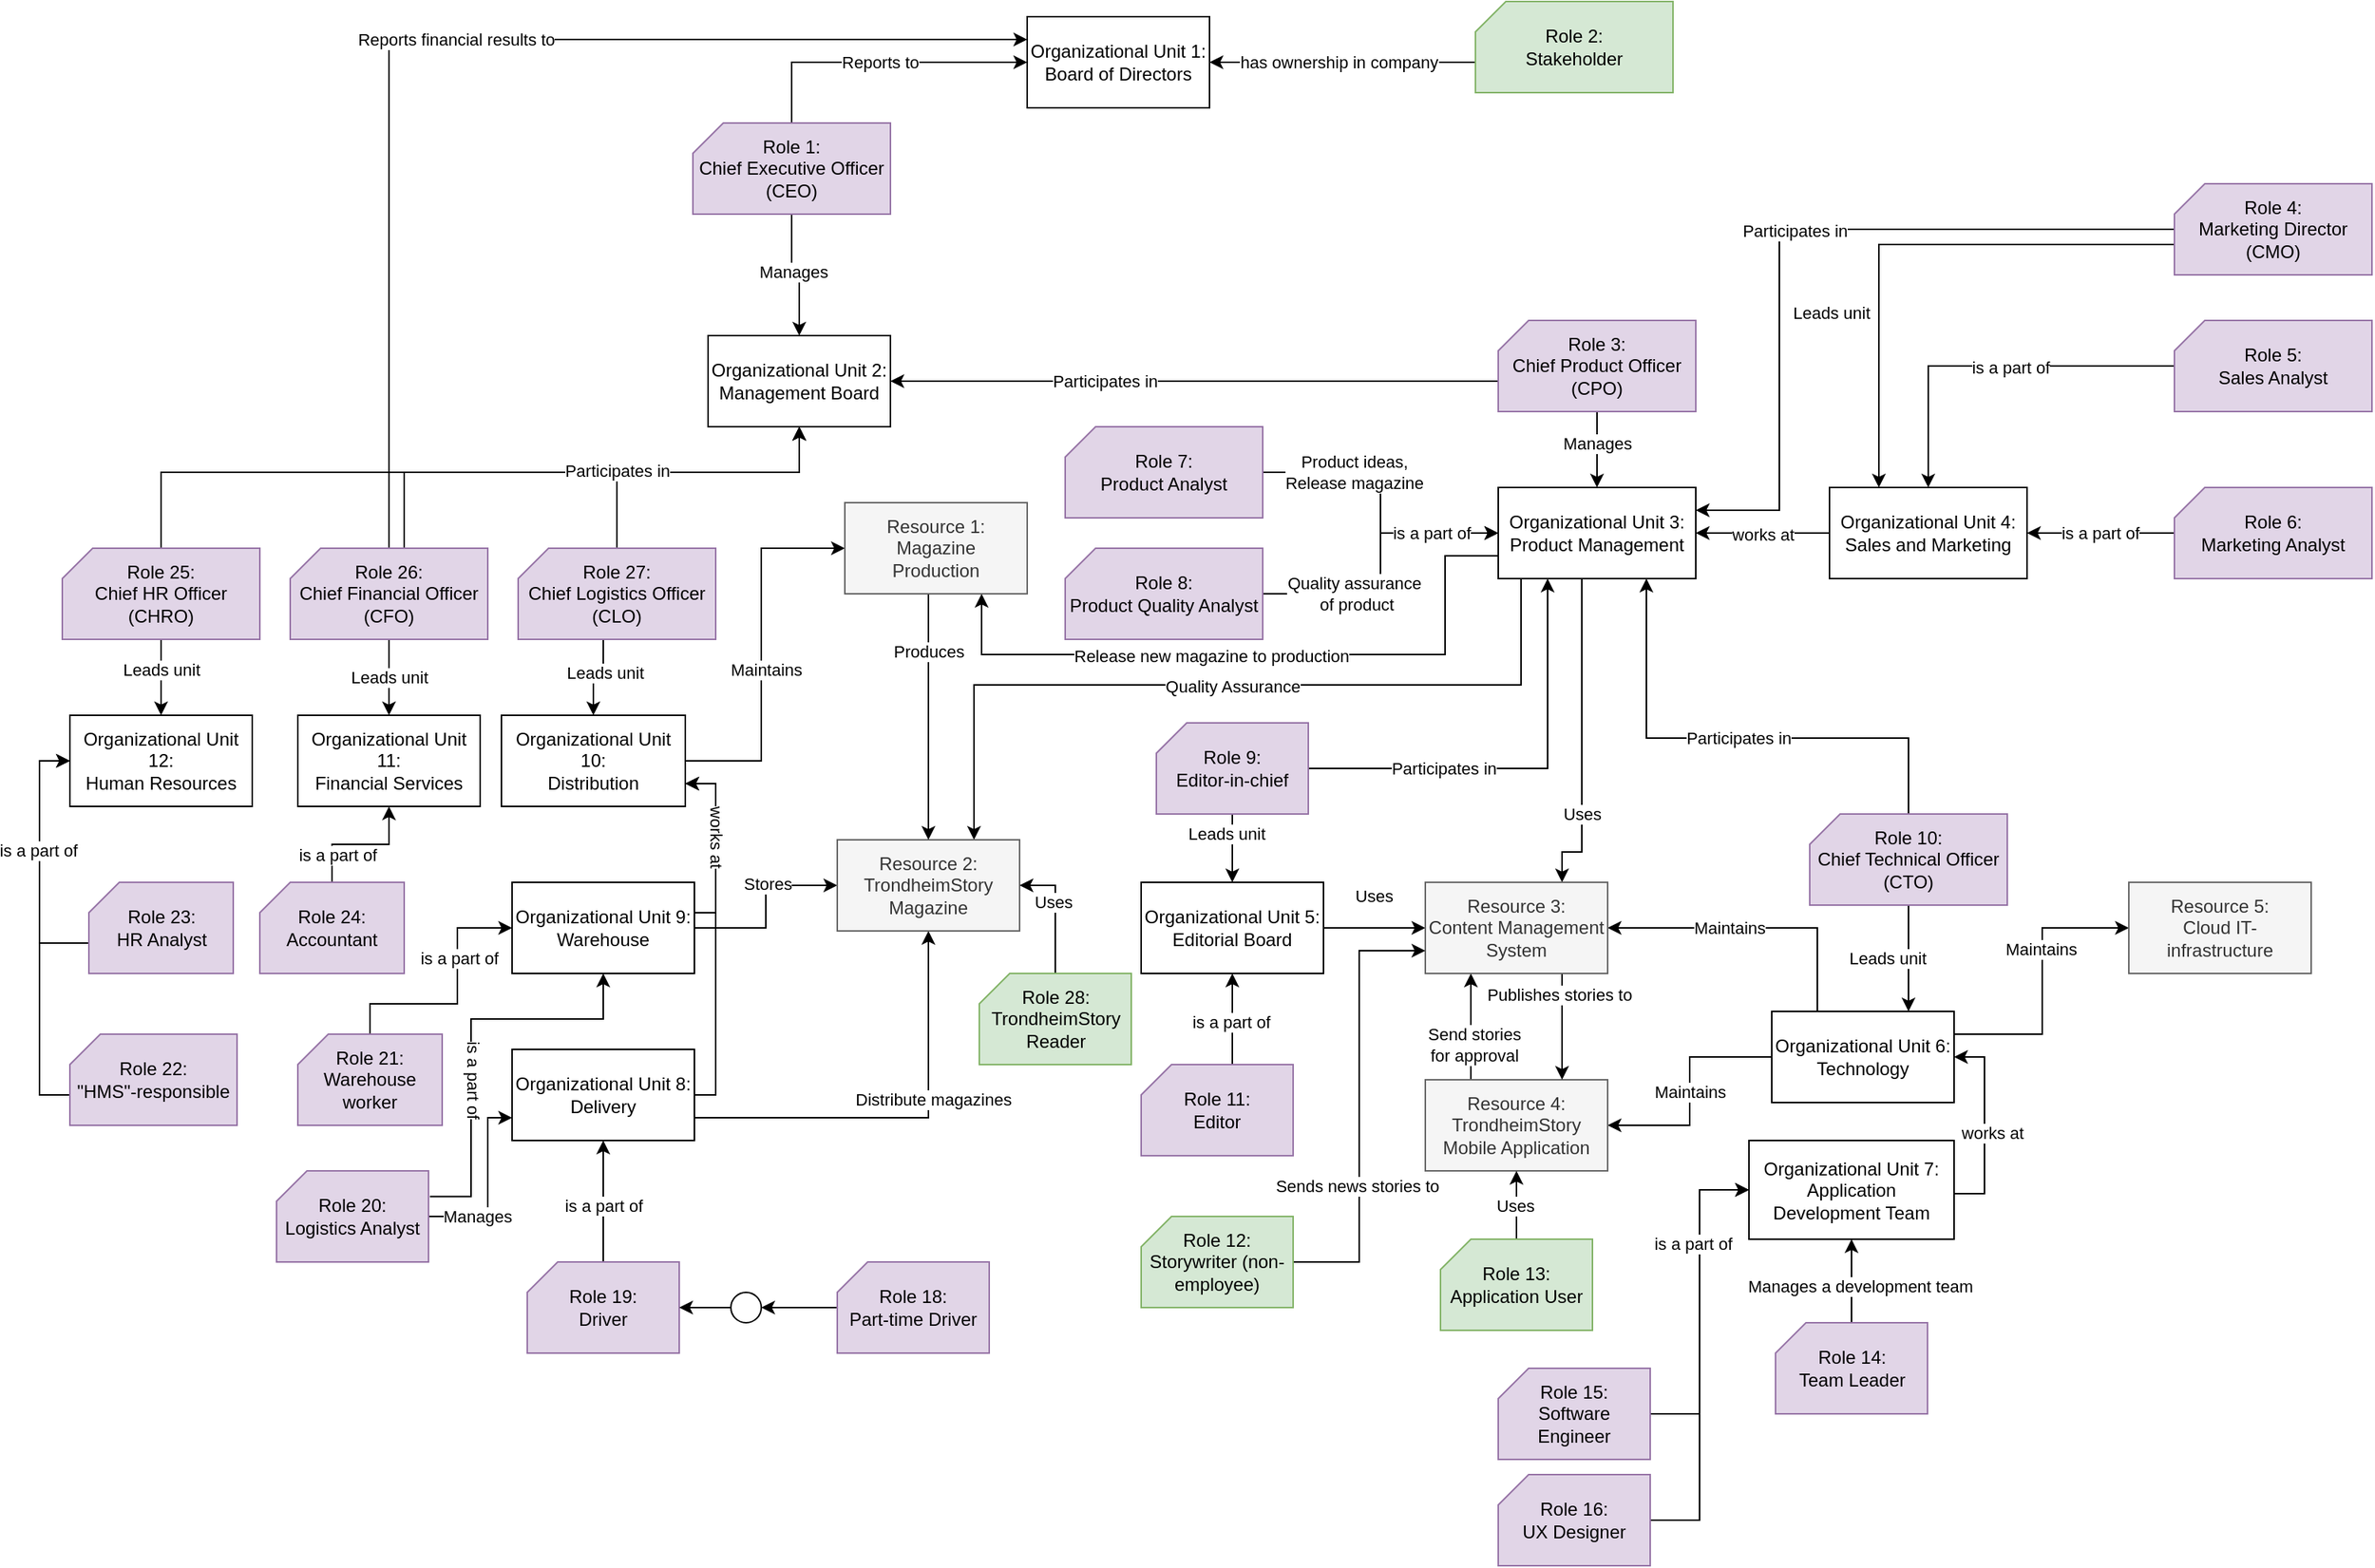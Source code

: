 <mxfile version="13.7.1" type="github">
  <diagram id="TYBfL0nDtS598Hg_CeFJ" name="Page-1">
    <mxGraphModel dx="2558" dy="1013" grid="1" gridSize="10" guides="1" tooltips="1" connect="1" arrows="1" fold="1" page="1" pageScale="1" pageWidth="827" pageHeight="1169" math="0" shadow="0">
      <root>
        <mxCell id="0" />
        <mxCell id="1" parent="0" />
        <mxCell id="qgsEmikPOjRhdi7-7S8u-3" style="edgeStyle=orthogonalEdgeStyle;rounded=0;orthogonalLoop=1;jettySize=auto;html=1;entryX=0.5;entryY=1;entryDx=0;entryDy=0;exitX=0;exitY=0;exitDx=60;exitDy=0;exitPerimeter=0;" parent="1" source="qgsEmikPOjRhdi7-7S8u-1" target="qgsEmikPOjRhdi7-7S8u-2" edge="1">
          <mxGeometry relative="1" as="geometry">
            <Array as="points" />
          </mxGeometry>
        </mxCell>
        <mxCell id="qgsEmikPOjRhdi7-7S8u-33" value="is a part of" style="edgeLabel;html=1;align=center;verticalAlign=middle;resizable=0;points=[];" parent="qgsEmikPOjRhdi7-7S8u-3" vertex="1" connectable="0">
          <mxGeometry x="-0.067" y="1" relative="1" as="geometry">
            <mxPoint as="offset" />
          </mxGeometry>
        </mxCell>
        <mxCell id="qgsEmikPOjRhdi7-7S8u-1" value="Role 11:&lt;br&gt;Editor" style="verticalLabelPosition=middle;verticalAlign=middle;html=1;shape=card;whiteSpace=wrap;size=20;arcSize=12;fillColor=#e1d5e7;strokeColor=#9673a6;labelPosition=center;align=center;" parent="1" vertex="1">
          <mxGeometry x="520" y="710" width="100" height="60" as="geometry" />
        </mxCell>
        <mxCell id="gq6DRx1xP9EKr3Qe0Uvg-23" value="" style="edgeStyle=orthogonalEdgeStyle;rounded=0;orthogonalLoop=1;jettySize=auto;html=1;entryX=0;entryY=0.5;entryDx=0;entryDy=0;exitX=1;exitY=0.5;exitDx=0;exitDy=0;" parent="1" source="qgsEmikPOjRhdi7-7S8u-2" target="gq6DRx1xP9EKr3Qe0Uvg-8" edge="1">
          <mxGeometry relative="1" as="geometry">
            <Array as="points">
              <mxPoint x="650" y="620" />
              <mxPoint x="650" y="620" />
            </Array>
          </mxGeometry>
        </mxCell>
        <mxCell id="gq6DRx1xP9EKr3Qe0Uvg-24" value="Uses" style="edgeLabel;html=1;align=center;verticalAlign=middle;resizable=0;points=[];" parent="gq6DRx1xP9EKr3Qe0Uvg-23" vertex="1" connectable="0">
          <mxGeometry x="-0.235" y="4" relative="1" as="geometry">
            <mxPoint x="6.94" y="-17.65" as="offset" />
          </mxGeometry>
        </mxCell>
        <mxCell id="qgsEmikPOjRhdi7-7S8u-2" value="Organizational Unit 5:&lt;br&gt;Editorial Board" style="rounded=0;whiteSpace=wrap;html=1;" parent="1" vertex="1">
          <mxGeometry x="520" y="590" width="120" height="60" as="geometry" />
        </mxCell>
        <mxCell id="qgsEmikPOjRhdi7-7S8u-5" style="edgeStyle=orthogonalEdgeStyle;rounded=0;orthogonalLoop=1;jettySize=auto;html=1;entryX=0.5;entryY=0;entryDx=0;entryDy=0;exitX=0.5;exitY=1;exitDx=0;exitDy=0;exitPerimeter=0;" parent="1" source="qgsEmikPOjRhdi7-7S8u-4" target="qgsEmikPOjRhdi7-7S8u-2" edge="1">
          <mxGeometry relative="1" as="geometry">
            <Array as="points">
              <mxPoint x="580" y="560" />
              <mxPoint x="580" y="560" />
            </Array>
          </mxGeometry>
        </mxCell>
        <mxCell id="qgsEmikPOjRhdi7-7S8u-7" value="Leads unit" style="edgeLabel;html=1;align=center;verticalAlign=middle;resizable=0;points=[];" parent="qgsEmikPOjRhdi7-7S8u-5" vertex="1" connectable="0">
          <mxGeometry x="-0.175" y="1" relative="1" as="geometry">
            <mxPoint x="-5.29" y="-6" as="offset" />
          </mxGeometry>
        </mxCell>
        <mxCell id="qgsEmikPOjRhdi7-7S8u-83" style="edgeStyle=orthogonalEdgeStyle;rounded=0;orthogonalLoop=1;jettySize=auto;html=1;entryX=0.25;entryY=1;entryDx=0;entryDy=0;exitX=1;exitY=0.5;exitDx=0;exitDy=0;exitPerimeter=0;" parent="1" source="qgsEmikPOjRhdi7-7S8u-4" target="qgsEmikPOjRhdi7-7S8u-62" edge="1">
          <mxGeometry relative="1" as="geometry">
            <Array as="points">
              <mxPoint x="788" y="515" />
            </Array>
            <mxPoint x="820" y="465.0" as="targetPoint" />
          </mxGeometry>
        </mxCell>
        <mxCell id="qgsEmikPOjRhdi7-7S8u-84" value="Participates in" style="edgeLabel;html=1;align=center;verticalAlign=middle;resizable=0;points=[];" parent="qgsEmikPOjRhdi7-7S8u-83" vertex="1" connectable="0">
          <mxGeometry x="-0.302" y="2" relative="1" as="geometry">
            <mxPoint x="-9.41" y="2.03" as="offset" />
          </mxGeometry>
        </mxCell>
        <mxCell id="qgsEmikPOjRhdi7-7S8u-4" value="Role 9:&lt;br&gt;Editor-in-chief" style="verticalLabelPosition=middle;verticalAlign=middle;html=1;shape=card;whiteSpace=wrap;size=20;arcSize=12;fillColor=#e1d5e7;strokeColor=#9673a6;labelPosition=center;align=center;" parent="1" vertex="1">
          <mxGeometry x="530" y="485" width="100" height="60" as="geometry" />
        </mxCell>
        <mxCell id="qgsEmikPOjRhdi7-7S8u-8" style="edgeStyle=orthogonalEdgeStyle;rounded=0;orthogonalLoop=1;jettySize=auto;html=1;entryX=0.5;entryY=0;entryDx=0;entryDy=0;" parent="1" source="qgsEmikPOjRhdi7-7S8u-6" target="qgsEmikPOjRhdi7-7S8u-12" edge="1">
          <mxGeometry relative="1" as="geometry">
            <mxPoint x="295" y="130" as="targetPoint" />
          </mxGeometry>
        </mxCell>
        <mxCell id="qgsEmikPOjRhdi7-7S8u-45" value="Manages" style="edgeLabel;html=1;align=center;verticalAlign=middle;resizable=0;points=[];" parent="qgsEmikPOjRhdi7-7S8u-8" vertex="1" connectable="0">
          <mxGeometry x="-0.04" y="2" relative="1" as="geometry">
            <mxPoint as="offset" />
          </mxGeometry>
        </mxCell>
        <mxCell id="qgsEmikPOjRhdi7-7S8u-141" value="Reports to" style="edgeStyle=orthogonalEdgeStyle;rounded=0;orthogonalLoop=1;jettySize=auto;html=1;entryX=0;entryY=0.5;entryDx=0;entryDy=0;" parent="1" source="qgsEmikPOjRhdi7-7S8u-6" target="qgsEmikPOjRhdi7-7S8u-140" edge="1">
          <mxGeometry relative="1" as="geometry">
            <Array as="points">
              <mxPoint x="290" y="50" />
            </Array>
          </mxGeometry>
        </mxCell>
        <mxCell id="qgsEmikPOjRhdi7-7S8u-6" value="Role 1:&lt;br&gt;Chief Executive Officer (CEO)" style="verticalLabelPosition=middle;verticalAlign=middle;html=1;shape=card;whiteSpace=wrap;size=20;arcSize=12;fillColor=#e1d5e7;strokeColor=#9673a6;labelPosition=center;align=center;" parent="1" vertex="1">
          <mxGeometry x="225" y="90" width="130" height="60" as="geometry" />
        </mxCell>
        <mxCell id="qgsEmikPOjRhdi7-7S8u-29" value="Leads unit" style="edgeStyle=orthogonalEdgeStyle;rounded=0;orthogonalLoop=1;jettySize=auto;html=1;entryX=0.5;entryY=0;entryDx=0;entryDy=0;" parent="1" source="qgsEmikPOjRhdi7-7S8u-9" target="qgsEmikPOjRhdi7-7S8u-25" edge="1">
          <mxGeometry relative="1" as="geometry" />
        </mxCell>
        <mxCell id="qgsEmikPOjRhdi7-7S8u-143" style="edgeStyle=orthogonalEdgeStyle;rounded=0;orthogonalLoop=1;jettySize=auto;html=1;entryX=0;entryY=0.25;entryDx=0;entryDy=0;exitX=0.5;exitY=0;exitDx=0;exitDy=0;exitPerimeter=0;" parent="1" source="qgsEmikPOjRhdi7-7S8u-9" target="qgsEmikPOjRhdi7-7S8u-140" edge="1">
          <mxGeometry relative="1" as="geometry">
            <mxPoint x="410" y="90" as="targetPoint" />
            <Array as="points">
              <mxPoint x="25" y="35" />
            </Array>
          </mxGeometry>
        </mxCell>
        <mxCell id="qgsEmikPOjRhdi7-7S8u-144" value="Reports financial results to" style="edgeLabel;html=1;align=center;verticalAlign=middle;resizable=0;points=[];" parent="qgsEmikPOjRhdi7-7S8u-143" vertex="1" connectable="0">
          <mxGeometry x="-0.108" y="-33" relative="1" as="geometry">
            <mxPoint x="42" y="-33" as="offset" />
          </mxGeometry>
        </mxCell>
        <mxCell id="qgsEmikPOjRhdi7-7S8u-145" style="edgeStyle=orthogonalEdgeStyle;rounded=0;orthogonalLoop=1;jettySize=auto;html=1;exitX=0;exitY=0;exitDx=75;exitDy=0;exitPerimeter=0;entryX=0.5;entryY=1;entryDx=0;entryDy=0;" parent="1" source="qgsEmikPOjRhdi7-7S8u-9" target="qgsEmikPOjRhdi7-7S8u-12" edge="1">
          <mxGeometry relative="1" as="geometry">
            <mxPoint x="50" y="340" as="targetPoint" />
            <Array as="points">
              <mxPoint x="35" y="320" />
              <mxPoint x="295" y="320" />
            </Array>
          </mxGeometry>
        </mxCell>
        <mxCell id="qgsEmikPOjRhdi7-7S8u-9" value="Role 26:&lt;br&gt;Chief Financial Officer (CFO)" style="verticalLabelPosition=middle;verticalAlign=middle;html=1;shape=card;whiteSpace=wrap;size=20;arcSize=12;fillColor=#e1d5e7;strokeColor=#9673a6;labelPosition=center;align=center;" parent="1" vertex="1">
          <mxGeometry x="-40" y="370" width="130" height="60" as="geometry" />
        </mxCell>
        <mxCell id="qgsEmikPOjRhdi7-7S8u-49" style="edgeStyle=orthogonalEdgeStyle;rounded=0;orthogonalLoop=1;jettySize=auto;html=1;entryX=0.75;entryY=0;entryDx=0;entryDy=0;exitX=0.5;exitY=1;exitDx=0;exitDy=0;exitPerimeter=0;" parent="1" source="qgsEmikPOjRhdi7-7S8u-10" target="qgsEmikPOjRhdi7-7S8u-21" edge="1">
          <mxGeometry relative="1" as="geometry">
            <mxPoint x="860" y="625" as="sourcePoint" />
          </mxGeometry>
        </mxCell>
        <mxCell id="qgsEmikPOjRhdi7-7S8u-50" value="Leads unit" style="edgeLabel;html=1;align=center;verticalAlign=middle;resizable=0;points=[];" parent="qgsEmikPOjRhdi7-7S8u-49" vertex="1" connectable="0">
          <mxGeometry x="0.08" y="-3" relative="1" as="geometry">
            <mxPoint x="-11" y="-3" as="offset" />
          </mxGeometry>
        </mxCell>
        <mxCell id="qgsEmikPOjRhdi7-7S8u-82" style="edgeStyle=orthogonalEdgeStyle;rounded=0;orthogonalLoop=1;jettySize=auto;html=1;entryX=0.75;entryY=1;entryDx=0;entryDy=0;" parent="1" source="qgsEmikPOjRhdi7-7S8u-10" target="qgsEmikPOjRhdi7-7S8u-62" edge="1">
          <mxGeometry relative="1" as="geometry">
            <Array as="points">
              <mxPoint x="1025" y="495" />
              <mxPoint x="852" y="495" />
            </Array>
            <mxPoint x="852.5" y="465.0" as="targetPoint" />
          </mxGeometry>
        </mxCell>
        <mxCell id="qgsEmikPOjRhdi7-7S8u-85" value="Participates in" style="edgeLabel;html=1;align=center;verticalAlign=middle;resizable=0;points=[];" parent="qgsEmikPOjRhdi7-7S8u-82" vertex="1" connectable="0">
          <mxGeometry y="4" relative="1" as="geometry">
            <mxPoint x="2" y="-3.94" as="offset" />
          </mxGeometry>
        </mxCell>
        <mxCell id="qgsEmikPOjRhdi7-7S8u-10" value="Role 10:&lt;br&gt;Chief Technical Officer (CTO)" style="verticalLabelPosition=middle;verticalAlign=middle;html=1;shape=card;whiteSpace=wrap;size=20;arcSize=12;fillColor=#e1d5e7;strokeColor=#9673a6;labelPosition=center;align=center;" parent="1" vertex="1">
          <mxGeometry x="960" y="545" width="130" height="60" as="geometry" />
        </mxCell>
        <mxCell id="qgsEmikPOjRhdi7-7S8u-12" value="Organizational Unit 2:&lt;br&gt;Management Board" style="rounded=0;whiteSpace=wrap;html=1;" parent="1" vertex="1">
          <mxGeometry x="235" y="230" width="120" height="60" as="geometry" />
        </mxCell>
        <mxCell id="qgsEmikPOjRhdi7-7S8u-59" style="edgeStyle=orthogonalEdgeStyle;rounded=0;orthogonalLoop=1;jettySize=auto;html=1;entryX=0.5;entryY=1;entryDx=0;entryDy=0;exitX=0.5;exitY=0;exitDx=0;exitDy=0;exitPerimeter=0;" parent="1" source="qgsEmikPOjRhdi7-7S8u-60" target="qgsEmikPOjRhdi7-7S8u-12" edge="1">
          <mxGeometry relative="1" as="geometry">
            <mxPoint x="338" y="350" as="sourcePoint" />
            <mxPoint x="245" y="290" as="targetPoint" />
            <Array as="points">
              <mxPoint x="175" y="320" />
              <mxPoint x="295" y="320" />
            </Array>
          </mxGeometry>
        </mxCell>
        <mxCell id="gq6DRx1xP9EKr3Qe0Uvg-50" style="edgeStyle=orthogonalEdgeStyle;rounded=0;orthogonalLoop=1;jettySize=auto;html=1;entryX=0;entryY=0.5;entryDx=0;entryDy=0;" parent="1" source="qgsEmikPOjRhdi7-7S8u-16" target="gq6DRx1xP9EKr3Qe0Uvg-33" edge="1">
          <mxGeometry relative="1" as="geometry">
            <Array as="points">
              <mxPoint x="270" y="510" />
              <mxPoint x="270" y="370" />
            </Array>
          </mxGeometry>
        </mxCell>
        <mxCell id="gq6DRx1xP9EKr3Qe0Uvg-51" value="Maintains" style="edgeLabel;html=1;align=center;verticalAlign=middle;resizable=0;points=[];" parent="gq6DRx1xP9EKr3Qe0Uvg-50" vertex="1" connectable="0">
          <mxGeometry x="-0.103" y="-3" relative="1" as="geometry">
            <mxPoint as="offset" />
          </mxGeometry>
        </mxCell>
        <mxCell id="qgsEmikPOjRhdi7-7S8u-16" value="Organizational Unit 10:&lt;br&gt;Distribution" style="rounded=0;whiteSpace=wrap;html=1;" parent="1" vertex="1">
          <mxGeometry x="99" y="480" width="121" height="60" as="geometry" />
        </mxCell>
        <mxCell id="gq6DRx1xP9EKr3Qe0Uvg-16" style="edgeStyle=orthogonalEdgeStyle;rounded=0;orthogonalLoop=1;jettySize=auto;html=1;exitX=0.25;exitY=0;exitDx=0;exitDy=0;entryX=1;entryY=0.5;entryDx=0;entryDy=0;" parent="1" source="qgsEmikPOjRhdi7-7S8u-21" target="gq6DRx1xP9EKr3Qe0Uvg-8" edge="1">
          <mxGeometry relative="1" as="geometry">
            <mxPoint x="950" y="615" as="targetPoint" />
            <Array as="points">
              <mxPoint x="965" y="620" />
            </Array>
          </mxGeometry>
        </mxCell>
        <mxCell id="gq6DRx1xP9EKr3Qe0Uvg-17" value="Maintains" style="edgeLabel;html=1;align=center;verticalAlign=middle;resizable=0;points=[];" parent="gq6DRx1xP9EKr3Qe0Uvg-16" vertex="1" connectable="0">
          <mxGeometry x="0.226" relative="1" as="geometry">
            <mxPoint x="5" y="0.03" as="offset" />
          </mxGeometry>
        </mxCell>
        <mxCell id="gq6DRx1xP9EKr3Qe0Uvg-37" value="Maintains" style="edgeStyle=orthogonalEdgeStyle;rounded=0;orthogonalLoop=1;jettySize=auto;html=1;entryX=1;entryY=0.5;entryDx=0;entryDy=0;" parent="1" source="qgsEmikPOjRhdi7-7S8u-21" target="gq6DRx1xP9EKr3Qe0Uvg-2" edge="1">
          <mxGeometry relative="1" as="geometry" />
        </mxCell>
        <mxCell id="gq6DRx1xP9EKr3Qe0Uvg-62" style="edgeStyle=orthogonalEdgeStyle;rounded=0;orthogonalLoop=1;jettySize=auto;html=1;entryX=0;entryY=0.5;entryDx=0;entryDy=0;" parent="1" source="qgsEmikPOjRhdi7-7S8u-21" target="gq6DRx1xP9EKr3Qe0Uvg-34" edge="1">
          <mxGeometry relative="1" as="geometry">
            <Array as="points">
              <mxPoint x="1113" y="690" />
              <mxPoint x="1113" y="620" />
            </Array>
          </mxGeometry>
        </mxCell>
        <mxCell id="gq6DRx1xP9EKr3Qe0Uvg-63" value="Maintains" style="edgeLabel;html=1;align=center;verticalAlign=middle;resizable=0;points=[];" parent="gq6DRx1xP9EKr3Qe0Uvg-62" vertex="1" connectable="0">
          <mxGeometry x="0.232" y="1" relative="1" as="geometry">
            <mxPoint as="offset" />
          </mxGeometry>
        </mxCell>
        <mxCell id="qgsEmikPOjRhdi7-7S8u-21" value="Organizational Unit 6:&lt;br&gt;Technology" style="rounded=0;whiteSpace=wrap;html=1;" parent="1" vertex="1">
          <mxGeometry x="935" y="675" width="120" height="60" as="geometry" />
        </mxCell>
        <mxCell id="qgsEmikPOjRhdi7-7S8u-25" value="Organizational Unit 11:&lt;br&gt;Financial Services" style="rounded=0;whiteSpace=wrap;html=1;" parent="1" vertex="1">
          <mxGeometry x="-35" y="480" width="120" height="60" as="geometry" />
        </mxCell>
        <mxCell id="qgsEmikPOjRhdi7-7S8u-26" value="Organizational Unit 12:&lt;br&gt;Human Resources" style="rounded=0;whiteSpace=wrap;html=1;" parent="1" vertex="1">
          <mxGeometry x="-185" y="480" width="120" height="60" as="geometry" />
        </mxCell>
        <mxCell id="qgsEmikPOjRhdi7-7S8u-28" style="edgeStyle=orthogonalEdgeStyle;rounded=0;orthogonalLoop=1;jettySize=auto;html=1;" parent="1" source="qgsEmikPOjRhdi7-7S8u-27" target="qgsEmikPOjRhdi7-7S8u-26" edge="1">
          <mxGeometry relative="1" as="geometry" />
        </mxCell>
        <mxCell id="qgsEmikPOjRhdi7-7S8u-51" value="Leads unit" style="edgeLabel;html=1;align=center;verticalAlign=middle;resizable=0;points=[];" parent="qgsEmikPOjRhdi7-7S8u-28" vertex="1" connectable="0">
          <mxGeometry x="-0.44" y="2" relative="1" as="geometry">
            <mxPoint x="-2" y="6" as="offset" />
          </mxGeometry>
        </mxCell>
        <mxCell id="qgsEmikPOjRhdi7-7S8u-40" style="edgeStyle=orthogonalEdgeStyle;rounded=0;orthogonalLoop=1;jettySize=auto;html=1;entryX=0.5;entryY=1;entryDx=0;entryDy=0;" parent="1" source="qgsEmikPOjRhdi7-7S8u-27" target="qgsEmikPOjRhdi7-7S8u-12" edge="1">
          <mxGeometry relative="1" as="geometry">
            <mxPoint x="245" y="290" as="targetPoint" />
            <Array as="points">
              <mxPoint x="-125" y="320" />
              <mxPoint x="295" y="320" />
            </Array>
          </mxGeometry>
        </mxCell>
        <mxCell id="qgsEmikPOjRhdi7-7S8u-52" value="Participates in" style="edgeLabel;html=1;align=center;verticalAlign=middle;resizable=0;points=[];" parent="qgsEmikPOjRhdi7-7S8u-40" vertex="1" connectable="0">
          <mxGeometry x="0.302" relative="1" as="geometry">
            <mxPoint x="24" y="-1" as="offset" />
          </mxGeometry>
        </mxCell>
        <mxCell id="qgsEmikPOjRhdi7-7S8u-27" value="Role 25:&lt;br&gt;Chief HR Officer (CHRO)" style="verticalLabelPosition=middle;verticalAlign=middle;html=1;shape=card;whiteSpace=wrap;size=20;arcSize=12;fillColor=#e1d5e7;strokeColor=#9673a6;labelPosition=center;align=center;" parent="1" vertex="1">
          <mxGeometry x="-190" y="370" width="130" height="60" as="geometry" />
        </mxCell>
        <mxCell id="qgsEmikPOjRhdi7-7S8u-95" style="edgeStyle=orthogonalEdgeStyle;rounded=0;orthogonalLoop=1;jettySize=auto;html=1;entryX=0.5;entryY=1;entryDx=0;entryDy=0;" parent="1" source="qgsEmikPOjRhdi7-7S8u-31" target="qgsEmikPOjRhdi7-7S8u-38" edge="1">
          <mxGeometry relative="1" as="geometry">
            <mxPoint x="100" y="730.0" as="targetPoint" />
          </mxGeometry>
        </mxCell>
        <mxCell id="qgsEmikPOjRhdi7-7S8u-102" value="is a part of" style="edgeLabel;html=1;align=center;verticalAlign=middle;resizable=0;points=[];" parent="qgsEmikPOjRhdi7-7S8u-95" vertex="1" connectable="0">
          <mxGeometry x="-0.074" relative="1" as="geometry">
            <mxPoint as="offset" />
          </mxGeometry>
        </mxCell>
        <mxCell id="qgsEmikPOjRhdi7-7S8u-31" value="Role 19:&lt;br&gt;Driver" style="verticalLabelPosition=middle;verticalAlign=middle;html=1;shape=card;whiteSpace=wrap;size=20;arcSize=12;fillColor=#e1d5e7;strokeColor=#9673a6;labelPosition=center;align=center;" parent="1" vertex="1">
          <mxGeometry x="116" y="840" width="100" height="60" as="geometry" />
        </mxCell>
        <mxCell id="qgsEmikPOjRhdi7-7S8u-93" style="edgeStyle=orthogonalEdgeStyle;rounded=0;orthogonalLoop=1;jettySize=auto;html=1;entryX=1;entryY=0.5;entryDx=0;entryDy=0;" parent="1" source="qgsEmikPOjRhdi7-7S8u-34" target="qgsEmikPOjRhdi7-7S8u-21" edge="1">
          <mxGeometry relative="1" as="geometry">
            <Array as="points">
              <mxPoint x="1075" y="795" />
              <mxPoint x="1075" y="705" />
            </Array>
          </mxGeometry>
        </mxCell>
        <mxCell id="qgsEmikPOjRhdi7-7S8u-160" value="works at" style="edgeLabel;html=1;align=center;verticalAlign=middle;resizable=0;points=[];" parent="qgsEmikPOjRhdi7-7S8u-93" vertex="1" connectable="0">
          <mxGeometry x="-0.115" relative="1" as="geometry">
            <mxPoint x="4.94" y="-2.41" as="offset" />
          </mxGeometry>
        </mxCell>
        <mxCell id="qgsEmikPOjRhdi7-7S8u-34" value="Organizational Unit 7:&lt;br&gt;Application &lt;br&gt;Development Team" style="rounded=0;whiteSpace=wrap;html=1;" parent="1" vertex="1">
          <mxGeometry x="920" y="760" width="135" height="65" as="geometry" />
        </mxCell>
        <mxCell id="gq6DRx1xP9EKr3Qe0Uvg-59" style="edgeStyle=orthogonalEdgeStyle;rounded=0;orthogonalLoop=1;jettySize=auto;html=1;exitX=1;exitY=0.25;exitDx=0;exitDy=0;entryX=1;entryY=0.75;entryDx=0;entryDy=0;" parent="1" source="qgsEmikPOjRhdi7-7S8u-37" target="qgsEmikPOjRhdi7-7S8u-16" edge="1">
          <mxGeometry relative="1" as="geometry">
            <Array as="points">
              <mxPoint x="226" y="610" />
              <mxPoint x="240" y="610" />
              <mxPoint x="240" y="525" />
            </Array>
          </mxGeometry>
        </mxCell>
        <mxCell id="gq6DRx1xP9EKr3Qe0Uvg-60" style="edgeStyle=orthogonalEdgeStyle;rounded=0;orthogonalLoop=1;jettySize=auto;html=1;entryX=0;entryY=0.5;entryDx=0;entryDy=0;" parent="1" source="qgsEmikPOjRhdi7-7S8u-37" target="gq6DRx1xP9EKr3Qe0Uvg-20" edge="1">
          <mxGeometry relative="1" as="geometry" />
        </mxCell>
        <mxCell id="gq6DRx1xP9EKr3Qe0Uvg-61" value="Stores" style="edgeLabel;html=1;align=center;verticalAlign=middle;resizable=0;points=[];" parent="gq6DRx1xP9EKr3Qe0Uvg-60" vertex="1" connectable="0">
          <mxGeometry x="0.234" y="1" relative="1" as="geometry">
            <mxPoint as="offset" />
          </mxGeometry>
        </mxCell>
        <mxCell id="qgsEmikPOjRhdi7-7S8u-37" value="Organizational Unit 9:&lt;br&gt;Warehouse" style="rounded=0;whiteSpace=wrap;html=1;" parent="1" vertex="1">
          <mxGeometry x="106" y="590" width="120" height="60" as="geometry" />
        </mxCell>
        <mxCell id="qgsEmikPOjRhdi7-7S8u-55" style="edgeStyle=orthogonalEdgeStyle;rounded=0;orthogonalLoop=1;jettySize=auto;html=1;entryX=1;entryY=0.75;entryDx=0;entryDy=0;" parent="1" source="qgsEmikPOjRhdi7-7S8u-38" target="qgsEmikPOjRhdi7-7S8u-16" edge="1">
          <mxGeometry relative="1" as="geometry">
            <Array as="points">
              <mxPoint x="240" y="730.0" />
              <mxPoint x="240" y="525" />
            </Array>
          </mxGeometry>
        </mxCell>
        <mxCell id="qgsEmikPOjRhdi7-7S8u-87" value="works at" style="edgeLabel;html=1;align=center;verticalAlign=middle;resizable=0;points=[];rotation=90;" parent="qgsEmikPOjRhdi7-7S8u-55" vertex="1" connectable="0">
          <mxGeometry x="0.546" y="-3" relative="1" as="geometry">
            <mxPoint x="-2" as="offset" />
          </mxGeometry>
        </mxCell>
        <mxCell id="gq6DRx1xP9EKr3Qe0Uvg-53" style="edgeStyle=orthogonalEdgeStyle;rounded=0;orthogonalLoop=1;jettySize=auto;html=1;entryX=0.5;entryY=1;entryDx=0;entryDy=0;exitX=1;exitY=0.75;exitDx=0;exitDy=0;" parent="1" source="qgsEmikPOjRhdi7-7S8u-38" target="gq6DRx1xP9EKr3Qe0Uvg-20" edge="1">
          <mxGeometry relative="1" as="geometry">
            <mxPoint x="320" y="730.0" as="targetPoint" />
          </mxGeometry>
        </mxCell>
        <mxCell id="gq6DRx1xP9EKr3Qe0Uvg-55" value="Distribute magazines" style="edgeLabel;html=1;align=center;verticalAlign=middle;resizable=0;points=[];" parent="gq6DRx1xP9EKr3Qe0Uvg-53" vertex="1" connectable="0">
          <mxGeometry x="0.176" y="5" relative="1" as="geometry">
            <mxPoint x="8" y="-3" as="offset" />
          </mxGeometry>
        </mxCell>
        <mxCell id="qgsEmikPOjRhdi7-7S8u-38" value="Organizational Unit 8:&lt;br&gt;Delivery" style="rounded=0;whiteSpace=wrap;html=1;" parent="1" vertex="1">
          <mxGeometry x="106" y="700" width="120" height="60" as="geometry" />
        </mxCell>
        <mxCell id="qgsEmikPOjRhdi7-7S8u-44" style="edgeStyle=orthogonalEdgeStyle;rounded=0;orthogonalLoop=1;jettySize=auto;html=1;exitX=0;exitY=0;exitDx=0;exitDy=40;exitPerimeter=0;entryX=1;entryY=0.5;entryDx=0;entryDy=0;" parent="1" source="qgsEmikPOjRhdi7-7S8u-43" target="qgsEmikPOjRhdi7-7S8u-140" edge="1">
          <mxGeometry relative="1" as="geometry">
            <mxPoint x="715" y="-30" as="targetPoint" />
          </mxGeometry>
        </mxCell>
        <mxCell id="qgsEmikPOjRhdi7-7S8u-142" value="has ownership in company" style="edgeLabel;html=1;align=center;verticalAlign=middle;resizable=0;points=[];" parent="qgsEmikPOjRhdi7-7S8u-44" vertex="1" connectable="0">
          <mxGeometry x="-0.291" relative="1" as="geometry">
            <mxPoint x="-27.86" as="offset" />
          </mxGeometry>
        </mxCell>
        <mxCell id="qgsEmikPOjRhdi7-7S8u-43" value="Role 2:&lt;br&gt;Stakeholder" style="verticalLabelPosition=middle;verticalAlign=middle;html=1;shape=card;whiteSpace=wrap;size=20;arcSize=12;fillColor=#d5e8d4;strokeColor=#82b366;labelPosition=center;align=center;" parent="1" vertex="1">
          <mxGeometry x="740" y="10" width="130" height="60" as="geometry" />
        </mxCell>
        <mxCell id="qgsEmikPOjRhdi7-7S8u-72" style="edgeStyle=orthogonalEdgeStyle;rounded=0;orthogonalLoop=1;jettySize=auto;html=1;entryX=0.5;entryY=0;entryDx=0;entryDy=0;exitX=0.431;exitY=1;exitDx=0;exitDy=0;exitPerimeter=0;" parent="1" source="qgsEmikPOjRhdi7-7S8u-60" target="qgsEmikPOjRhdi7-7S8u-16" edge="1">
          <mxGeometry relative="1" as="geometry" />
        </mxCell>
        <mxCell id="qgsEmikPOjRhdi7-7S8u-86" value="Leads unit" style="edgeLabel;html=1;align=center;verticalAlign=middle;resizable=0;points=[];" parent="qgsEmikPOjRhdi7-7S8u-72" vertex="1" connectable="0">
          <mxGeometry x="-0.24" y="1" relative="1" as="geometry">
            <mxPoint as="offset" />
          </mxGeometry>
        </mxCell>
        <mxCell id="qgsEmikPOjRhdi7-7S8u-60" value="Role 27:&lt;br&gt;Chief Logistics Officer (CLO)" style="verticalLabelPosition=middle;verticalAlign=middle;html=1;shape=card;whiteSpace=wrap;size=20;arcSize=12;fillColor=#e1d5e7;strokeColor=#9673a6;labelPosition=center;align=center;" parent="1" vertex="1">
          <mxGeometry x="110" y="370" width="130" height="60" as="geometry" />
        </mxCell>
        <mxCell id="qgsEmikPOjRhdi7-7S8u-73" style="edgeStyle=orthogonalEdgeStyle;rounded=0;orthogonalLoop=1;jettySize=auto;html=1;entryX=1;entryY=0.5;entryDx=0;entryDy=0;exitX=0;exitY=0;exitDx=0;exitDy=40;exitPerimeter=0;" parent="1" source="qgsEmikPOjRhdi7-7S8u-61" target="qgsEmikPOjRhdi7-7S8u-12" edge="1">
          <mxGeometry relative="1" as="geometry">
            <mxPoint x="545" y="280" as="targetPoint" />
          </mxGeometry>
        </mxCell>
        <mxCell id="qgsEmikPOjRhdi7-7S8u-74" value="Participates in" style="edgeLabel;html=1;align=center;verticalAlign=middle;resizable=0;points=[];" parent="qgsEmikPOjRhdi7-7S8u-73" vertex="1" connectable="0">
          <mxGeometry x="0.052" y="3" relative="1" as="geometry">
            <mxPoint x="-48.57" y="-3" as="offset" />
          </mxGeometry>
        </mxCell>
        <mxCell id="qgsEmikPOjRhdi7-7S8u-80" style="edgeStyle=orthogonalEdgeStyle;rounded=0;orthogonalLoop=1;jettySize=auto;html=1;" parent="1" source="qgsEmikPOjRhdi7-7S8u-61" target="qgsEmikPOjRhdi7-7S8u-62" edge="1">
          <mxGeometry relative="1" as="geometry" />
        </mxCell>
        <mxCell id="qgsEmikPOjRhdi7-7S8u-81" value="Manages" style="edgeLabel;html=1;align=center;verticalAlign=middle;resizable=0;points=[];" parent="qgsEmikPOjRhdi7-7S8u-80" vertex="1" connectable="0">
          <mxGeometry x="-0.28" y="-4" relative="1" as="geometry">
            <mxPoint x="4" y="3" as="offset" />
          </mxGeometry>
        </mxCell>
        <mxCell id="qgsEmikPOjRhdi7-7S8u-61" value="Role 3:&lt;br&gt;Chief Product Officer (CPO)" style="verticalLabelPosition=middle;verticalAlign=middle;html=1;shape=card;whiteSpace=wrap;size=20;arcSize=12;fillColor=#e1d5e7;strokeColor=#9673a6;labelPosition=center;align=center;" parent="1" vertex="1">
          <mxGeometry x="755" y="220" width="130" height="60" as="geometry" />
        </mxCell>
        <mxCell id="gq6DRx1xP9EKr3Qe0Uvg-38" value="" style="edgeStyle=orthogonalEdgeStyle;rounded=0;orthogonalLoop=1;jettySize=auto;html=1;entryX=0.75;entryY=0;entryDx=0;entryDy=0;" parent="1" source="qgsEmikPOjRhdi7-7S8u-62" target="gq6DRx1xP9EKr3Qe0Uvg-20" edge="1">
          <mxGeometry relative="1" as="geometry">
            <Array as="points">
              <mxPoint x="770" y="460" />
              <mxPoint x="410" y="460" />
            </Array>
          </mxGeometry>
        </mxCell>
        <mxCell id="gq6DRx1xP9EKr3Qe0Uvg-39" value="Quality Assurance" style="edgeLabel;html=1;align=center;verticalAlign=middle;resizable=0;points=[];" parent="gq6DRx1xP9EKr3Qe0Uvg-38" vertex="1" connectable="0">
          <mxGeometry x="0.16" y="1" relative="1" as="geometry">
            <mxPoint x="48.57" as="offset" />
          </mxGeometry>
        </mxCell>
        <mxCell id="gq6DRx1xP9EKr3Qe0Uvg-40" style="edgeStyle=orthogonalEdgeStyle;rounded=0;orthogonalLoop=1;jettySize=auto;html=1;entryX=0.75;entryY=0;entryDx=0;entryDy=0;exitX=0.5;exitY=1;exitDx=0;exitDy=0;" parent="1" source="qgsEmikPOjRhdi7-7S8u-62" target="gq6DRx1xP9EKr3Qe0Uvg-8" edge="1">
          <mxGeometry relative="1" as="geometry">
            <mxPoint x="820" y="520" as="targetPoint" />
            <Array as="points">
              <mxPoint x="810" y="390" />
              <mxPoint x="810" y="570" />
              <mxPoint x="797" y="570" />
            </Array>
          </mxGeometry>
        </mxCell>
        <mxCell id="gq6DRx1xP9EKr3Qe0Uvg-41" value="Uses" style="edgeLabel;html=1;align=center;verticalAlign=middle;resizable=0;points=[];" parent="gq6DRx1xP9EKr3Qe0Uvg-40" vertex="1" connectable="0">
          <mxGeometry x="0.479" relative="1" as="geometry">
            <mxPoint as="offset" />
          </mxGeometry>
        </mxCell>
        <mxCell id="gq6DRx1xP9EKr3Qe0Uvg-57" style="edgeStyle=orthogonalEdgeStyle;rounded=0;orthogonalLoop=1;jettySize=auto;html=1;entryX=0.75;entryY=1;entryDx=0;entryDy=0;exitX=0;exitY=0.75;exitDx=0;exitDy=0;" parent="1" source="qgsEmikPOjRhdi7-7S8u-62" target="gq6DRx1xP9EKr3Qe0Uvg-33" edge="1">
          <mxGeometry relative="1" as="geometry">
            <Array as="points">
              <mxPoint x="720" y="375" />
              <mxPoint x="720" y="440" />
              <mxPoint x="415" y="440" />
            </Array>
          </mxGeometry>
        </mxCell>
        <mxCell id="gq6DRx1xP9EKr3Qe0Uvg-58" value="Release new magazine to production" style="edgeLabel;html=1;align=center;verticalAlign=middle;resizable=0;points=[];" parent="gq6DRx1xP9EKr3Qe0Uvg-57" vertex="1" connectable="0">
          <mxGeometry x="-0.071" y="1" relative="1" as="geometry">
            <mxPoint x="-47.86" as="offset" />
          </mxGeometry>
        </mxCell>
        <mxCell id="qgsEmikPOjRhdi7-7S8u-62" value="Organizational Unit 3:&lt;br&gt;Product Management" style="rounded=0;whiteSpace=wrap;html=1;" parent="1" vertex="1">
          <mxGeometry x="755" y="330" width="130" height="60" as="geometry" />
        </mxCell>
        <mxCell id="qgsEmikPOjRhdi7-7S8u-90" style="edgeStyle=orthogonalEdgeStyle;rounded=0;orthogonalLoop=1;jettySize=auto;html=1;entryX=0;entryY=0.5;entryDx=0;entryDy=0;" parent="1" source="qgsEmikPOjRhdi7-7S8u-89" target="qgsEmikPOjRhdi7-7S8u-62" edge="1">
          <mxGeometry relative="1" as="geometry">
            <mxPoint x="700" y="360" as="targetPoint" />
          </mxGeometry>
        </mxCell>
        <mxCell id="qgsEmikPOjRhdi7-7S8u-159" value="Product ideas,&lt;br&gt;Release magazine" style="edgeLabel;html=1;align=center;verticalAlign=middle;resizable=0;points=[];" parent="qgsEmikPOjRhdi7-7S8u-90" vertex="1" connectable="0">
          <mxGeometry x="-0.124" y="1" relative="1" as="geometry">
            <mxPoint x="-18.57" y="-8.14" as="offset" />
          </mxGeometry>
        </mxCell>
        <mxCell id="qgsEmikPOjRhdi7-7S8u-89" value="Role 7:&lt;br&gt;Product Analyst" style="verticalLabelPosition=middle;verticalAlign=middle;html=1;shape=card;whiteSpace=wrap;size=20;arcSize=12;fillColor=#e1d5e7;strokeColor=#9673a6;labelPosition=center;align=center;" parent="1" vertex="1">
          <mxGeometry x="470" y="290" width="130" height="60" as="geometry" />
        </mxCell>
        <mxCell id="qgsEmikPOjRhdi7-7S8u-101" style="edgeStyle=orthogonalEdgeStyle;rounded=0;orthogonalLoop=1;jettySize=auto;html=1;exitX=0.5;exitY=0;exitDx=0;exitDy=0;exitPerimeter=0;entryX=0;entryY=0.5;entryDx=0;entryDy=0;" parent="1" source="qgsEmikPOjRhdi7-7S8u-96" target="qgsEmikPOjRhdi7-7S8u-37" edge="1">
          <mxGeometry relative="1" as="geometry">
            <mxPoint x="180" y="680" as="targetPoint" />
            <Array as="points">
              <mxPoint x="12" y="670" />
              <mxPoint x="70" y="670" />
              <mxPoint x="70" y="620" />
            </Array>
          </mxGeometry>
        </mxCell>
        <mxCell id="qgsEmikPOjRhdi7-7S8u-139" value="is a part of" style="edgeLabel;html=1;align=center;verticalAlign=middle;resizable=0;points=[];" parent="qgsEmikPOjRhdi7-7S8u-101" vertex="1" connectable="0">
          <mxGeometry x="0.318" relative="1" as="geometry">
            <mxPoint x="1" as="offset" />
          </mxGeometry>
        </mxCell>
        <mxCell id="qgsEmikPOjRhdi7-7S8u-96" value="Role 21:&lt;br&gt;Warehouse worker" style="verticalLabelPosition=middle;verticalAlign=middle;html=1;shape=card;whiteSpace=wrap;size=20;arcSize=12;fillColor=#e1d5e7;strokeColor=#9673a6;labelPosition=center;align=center;" parent="1" vertex="1">
          <mxGeometry x="-35" y="690" width="95" height="60" as="geometry" />
        </mxCell>
        <mxCell id="qgsEmikPOjRhdi7-7S8u-98" style="edgeStyle=orthogonalEdgeStyle;rounded=0;orthogonalLoop=1;jettySize=auto;html=1;entryX=0.5;entryY=1;entryDx=0;entryDy=0;exitX=1.009;exitY=0.281;exitDx=0;exitDy=0;exitPerimeter=0;" parent="1" source="qgsEmikPOjRhdi7-7S8u-97" target="qgsEmikPOjRhdi7-7S8u-37" edge="1">
          <mxGeometry relative="1" as="geometry">
            <mxPoint x="49" y="790.0" as="sourcePoint" />
            <mxPoint x="105" y="620.0" as="targetPoint" />
            <Array as="points">
              <mxPoint x="79" y="797" />
              <mxPoint x="79" y="680" />
              <mxPoint x="166" y="680" />
            </Array>
          </mxGeometry>
        </mxCell>
        <mxCell id="qgsEmikPOjRhdi7-7S8u-100" value="is a part of" style="edgeLabel;html=1;align=center;verticalAlign=middle;resizable=0;points=[];rotation=90;" parent="qgsEmikPOjRhdi7-7S8u-98" vertex="1" connectable="0">
          <mxGeometry x="0.395" y="3" relative="1" as="geometry">
            <mxPoint x="-36.47" y="43" as="offset" />
          </mxGeometry>
        </mxCell>
        <mxCell id="qgsEmikPOjRhdi7-7S8u-137" style="edgeStyle=orthogonalEdgeStyle;rounded=0;orthogonalLoop=1;jettySize=auto;html=1;entryX=0;entryY=0.75;entryDx=0;entryDy=0;exitX=1;exitY=0.5;exitDx=0;exitDy=0;exitPerimeter=0;" parent="1" source="qgsEmikPOjRhdi7-7S8u-97" target="qgsEmikPOjRhdi7-7S8u-38" edge="1">
          <mxGeometry relative="1" as="geometry">
            <Array as="points">
              <mxPoint x="90" y="810" />
              <mxPoint x="90" y="745" />
            </Array>
          </mxGeometry>
        </mxCell>
        <mxCell id="qgsEmikPOjRhdi7-7S8u-138" value="Manages" style="edgeLabel;html=1;align=center;verticalAlign=middle;resizable=0;points=[];" parent="qgsEmikPOjRhdi7-7S8u-137" vertex="1" connectable="0">
          <mxGeometry x="-0.475" relative="1" as="geometry">
            <mxPoint as="offset" />
          </mxGeometry>
        </mxCell>
        <mxCell id="qgsEmikPOjRhdi7-7S8u-97" value="Role 20:&lt;br&gt;Logistics Analyst" style="verticalLabelPosition=middle;verticalAlign=middle;html=1;shape=card;whiteSpace=wrap;size=20;arcSize=12;fillColor=#e1d5e7;strokeColor=#9673a6;labelPosition=center;align=center;" parent="1" vertex="1">
          <mxGeometry x="-49" y="780" width="100" height="60" as="geometry" />
        </mxCell>
        <mxCell id="qgsEmikPOjRhdi7-7S8u-104" style="edgeStyle=orthogonalEdgeStyle;rounded=0;orthogonalLoop=1;jettySize=auto;html=1;entryX=0.5;entryY=1;entryDx=0;entryDy=0;" parent="1" source="qgsEmikPOjRhdi7-7S8u-103" target="qgsEmikPOjRhdi7-7S8u-25" edge="1">
          <mxGeometry relative="1" as="geometry" />
        </mxCell>
        <mxCell id="qgsEmikPOjRhdi7-7S8u-106" value="is a part of" style="edgeLabel;html=1;align=center;verticalAlign=middle;resizable=0;points=[];" parent="qgsEmikPOjRhdi7-7S8u-104" vertex="1" connectable="0">
          <mxGeometry x="-0.352" y="-7" relative="1" as="geometry">
            <mxPoint as="offset" />
          </mxGeometry>
        </mxCell>
        <mxCell id="qgsEmikPOjRhdi7-7S8u-103" value="Role 24:&lt;br&gt;Accountant" style="verticalLabelPosition=middle;verticalAlign=middle;html=1;shape=card;whiteSpace=wrap;size=20;arcSize=12;fillColor=#e1d5e7;strokeColor=#9673a6;labelPosition=center;align=center;" parent="1" vertex="1">
          <mxGeometry x="-60" y="590" width="95" height="60" as="geometry" />
        </mxCell>
        <mxCell id="qgsEmikPOjRhdi7-7S8u-110" value="" style="edgeStyle=orthogonalEdgeStyle;rounded=0;orthogonalLoop=1;jettySize=auto;html=1;entryX=0;entryY=0.5;entryDx=0;entryDy=0;exitX=0;exitY=0;exitDx=0;exitDy=40;exitPerimeter=0;" parent="1" source="qgsEmikPOjRhdi7-7S8u-107" target="qgsEmikPOjRhdi7-7S8u-26" edge="1">
          <mxGeometry relative="1" as="geometry" />
        </mxCell>
        <mxCell id="qgsEmikPOjRhdi7-7S8u-107" value="Role 23:&lt;br&gt;HR Analyst" style="verticalLabelPosition=middle;verticalAlign=middle;html=1;shape=card;whiteSpace=wrap;size=20;arcSize=12;fillColor=#e1d5e7;strokeColor=#9673a6;labelPosition=center;align=center;" parent="1" vertex="1">
          <mxGeometry x="-172.5" y="590" width="95" height="60" as="geometry" />
        </mxCell>
        <mxCell id="qgsEmikPOjRhdi7-7S8u-109" style="edgeStyle=orthogonalEdgeStyle;rounded=0;orthogonalLoop=1;jettySize=auto;html=1;entryX=1;entryY=0.5;entryDx=0;entryDy=0;" parent="1" source="qgsEmikPOjRhdi7-7S8u-108" target="qgsEmikPOjRhdi7-7S8u-111" edge="1">
          <mxGeometry relative="1" as="geometry" />
        </mxCell>
        <mxCell id="qgsEmikPOjRhdi7-7S8u-112" value="is a part of" style="edgeLabel;html=1;align=center;verticalAlign=middle;resizable=0;points=[];" parent="qgsEmikPOjRhdi7-7S8u-109" vertex="1" connectable="0">
          <mxGeometry x="0.376" relative="1" as="geometry">
            <mxPoint x="17.14" as="offset" />
          </mxGeometry>
        </mxCell>
        <mxCell id="qgsEmikPOjRhdi7-7S8u-108" value="Role 6:&lt;br&gt;Marketing Analyst" style="verticalLabelPosition=middle;verticalAlign=middle;html=1;shape=card;whiteSpace=wrap;size=20;arcSize=12;fillColor=#e1d5e7;strokeColor=#9673a6;labelPosition=center;align=center;" parent="1" vertex="1">
          <mxGeometry x="1200" y="330" width="130" height="60" as="geometry" />
        </mxCell>
        <mxCell id="qgsEmikPOjRhdi7-7S8u-113" style="edgeStyle=orthogonalEdgeStyle;rounded=0;orthogonalLoop=1;jettySize=auto;html=1;entryX=1;entryY=0.5;entryDx=0;entryDy=0;" parent="1" source="qgsEmikPOjRhdi7-7S8u-111" target="qgsEmikPOjRhdi7-7S8u-62" edge="1">
          <mxGeometry relative="1" as="geometry" />
        </mxCell>
        <mxCell id="qgsEmikPOjRhdi7-7S8u-114" value="works at" style="edgeLabel;html=1;align=center;verticalAlign=middle;resizable=0;points=[];" parent="qgsEmikPOjRhdi7-7S8u-113" vertex="1" connectable="0">
          <mxGeometry y="1" relative="1" as="geometry">
            <mxPoint as="offset" />
          </mxGeometry>
        </mxCell>
        <mxCell id="qgsEmikPOjRhdi7-7S8u-111" value="Organizational Unit 4:&lt;br&gt;Sales and Marketing" style="rounded=0;whiteSpace=wrap;html=1;" parent="1" vertex="1">
          <mxGeometry x="973" y="330" width="130" height="60" as="geometry" />
        </mxCell>
        <mxCell id="qgsEmikPOjRhdi7-7S8u-116" style="edgeStyle=orthogonalEdgeStyle;rounded=0;orthogonalLoop=1;jettySize=auto;html=1;" parent="1" source="qgsEmikPOjRhdi7-7S8u-115" target="qgsEmikPOjRhdi7-7S8u-111" edge="1">
          <mxGeometry relative="1" as="geometry" />
        </mxCell>
        <mxCell id="qgsEmikPOjRhdi7-7S8u-122" value="is a part of" style="edgeLabel;html=1;align=center;verticalAlign=middle;resizable=0;points=[];" parent="qgsEmikPOjRhdi7-7S8u-116" vertex="1" connectable="0">
          <mxGeometry x="-0.106" y="1" relative="1" as="geometry">
            <mxPoint as="offset" />
          </mxGeometry>
        </mxCell>
        <mxCell id="qgsEmikPOjRhdi7-7S8u-115" value="Role 5:&lt;br&gt;Sales Analyst" style="verticalLabelPosition=middle;verticalAlign=middle;html=1;shape=card;whiteSpace=wrap;size=20;arcSize=12;fillColor=#e1d5e7;strokeColor=#9673a6;labelPosition=center;align=center;" parent="1" vertex="1">
          <mxGeometry x="1200" y="220" width="130" height="60" as="geometry" />
        </mxCell>
        <mxCell id="qgsEmikPOjRhdi7-7S8u-118" style="edgeStyle=orthogonalEdgeStyle;rounded=0;orthogonalLoop=1;jettySize=auto;html=1;entryX=1;entryY=0.25;entryDx=0;entryDy=0;" parent="1" source="qgsEmikPOjRhdi7-7S8u-117" target="qgsEmikPOjRhdi7-7S8u-62" edge="1">
          <mxGeometry relative="1" as="geometry">
            <mxPoint x="885" y="320" as="targetPoint" />
            <Array as="points">
              <mxPoint x="940" y="160" />
              <mxPoint x="940" y="345" />
            </Array>
          </mxGeometry>
        </mxCell>
        <mxCell id="qgsEmikPOjRhdi7-7S8u-119" value="Participates in" style="edgeLabel;html=1;align=center;verticalAlign=middle;resizable=0;points=[];" parent="qgsEmikPOjRhdi7-7S8u-118" vertex="1" connectable="0">
          <mxGeometry x="0.059" y="57" relative="1" as="geometry">
            <mxPoint x="-47" y="-4.29" as="offset" />
          </mxGeometry>
        </mxCell>
        <mxCell id="qgsEmikPOjRhdi7-7S8u-120" style="edgeStyle=orthogonalEdgeStyle;rounded=0;orthogonalLoop=1;jettySize=auto;html=1;exitX=0;exitY=0;exitDx=0;exitDy=40;exitPerimeter=0;entryX=0.25;entryY=0;entryDx=0;entryDy=0;" parent="1" source="qgsEmikPOjRhdi7-7S8u-117" target="qgsEmikPOjRhdi7-7S8u-111" edge="1">
          <mxGeometry relative="1" as="geometry" />
        </mxCell>
        <mxCell id="qgsEmikPOjRhdi7-7S8u-121" value="Leads unit" style="edgeLabel;html=1;align=center;verticalAlign=middle;resizable=0;points=[];" parent="qgsEmikPOjRhdi7-7S8u-120" vertex="1" connectable="0">
          <mxGeometry x="0.093" y="44" relative="1" as="geometry">
            <mxPoint x="-32.43" y="0.31" as="offset" />
          </mxGeometry>
        </mxCell>
        <mxCell id="qgsEmikPOjRhdi7-7S8u-117" value="Role 4:&lt;br&gt;Marketing Director (CMO)" style="verticalLabelPosition=middle;verticalAlign=middle;html=1;shape=card;whiteSpace=wrap;size=20;arcSize=12;fillColor=#e1d5e7;strokeColor=#9673a6;labelPosition=center;align=center;" parent="1" vertex="1">
          <mxGeometry x="1200" y="130" width="130" height="60" as="geometry" />
        </mxCell>
        <mxCell id="qgsEmikPOjRhdi7-7S8u-133" style="edgeStyle=orthogonalEdgeStyle;rounded=0;orthogonalLoop=1;jettySize=auto;html=1;entryX=0;entryY=0.5;entryDx=0;entryDy=0;" parent="1" source="qgsEmikPOjRhdi7-7S8u-128" target="qgsEmikPOjRhdi7-7S8u-34" edge="1">
          <mxGeometry relative="1" as="geometry" />
        </mxCell>
        <mxCell id="qgsEmikPOjRhdi7-7S8u-128" value="Role 15:&lt;br&gt;Software Engineer" style="verticalLabelPosition=middle;verticalAlign=middle;html=1;shape=card;whiteSpace=wrap;size=20;arcSize=12;fillColor=#e1d5e7;strokeColor=#9673a6;labelPosition=center;align=center;" parent="1" vertex="1">
          <mxGeometry x="755" y="910" width="100" height="60" as="geometry" />
        </mxCell>
        <mxCell id="qgsEmikPOjRhdi7-7S8u-132" style="edgeStyle=orthogonalEdgeStyle;rounded=0;orthogonalLoop=1;jettySize=auto;html=1;entryX=0.5;entryY=1;entryDx=0;entryDy=0;" parent="1" source="qgsEmikPOjRhdi7-7S8u-129" target="qgsEmikPOjRhdi7-7S8u-34" edge="1">
          <mxGeometry relative="1" as="geometry" />
        </mxCell>
        <mxCell id="qgsEmikPOjRhdi7-7S8u-136" value="Manages a development team" style="edgeLabel;html=1;align=center;verticalAlign=middle;resizable=0;points=[];" parent="qgsEmikPOjRhdi7-7S8u-132" vertex="1" connectable="0">
          <mxGeometry x="0.391" y="-8" relative="1" as="geometry">
            <mxPoint x="-3" y="14.29" as="offset" />
          </mxGeometry>
        </mxCell>
        <mxCell id="qgsEmikPOjRhdi7-7S8u-129" value="Role 14:&lt;br&gt;Team Leader" style="verticalLabelPosition=middle;verticalAlign=middle;html=1;shape=card;whiteSpace=wrap;size=20;arcSize=12;fillColor=#e1d5e7;strokeColor=#9673a6;labelPosition=center;align=center;" parent="1" vertex="1">
          <mxGeometry x="937.5" y="880" width="100" height="60" as="geometry" />
        </mxCell>
        <mxCell id="qgsEmikPOjRhdi7-7S8u-131" style="edgeStyle=orthogonalEdgeStyle;rounded=0;orthogonalLoop=1;jettySize=auto;html=1;entryX=0;entryY=0.5;entryDx=0;entryDy=0;" parent="1" source="qgsEmikPOjRhdi7-7S8u-130" target="qgsEmikPOjRhdi7-7S8u-34" edge="1">
          <mxGeometry relative="1" as="geometry" />
        </mxCell>
        <mxCell id="qgsEmikPOjRhdi7-7S8u-134" value="is a part of" style="edgeLabel;html=1;align=center;verticalAlign=middle;resizable=0;points=[];" parent="qgsEmikPOjRhdi7-7S8u-131" vertex="1" connectable="0">
          <mxGeometry x="0.731" y="2" relative="1" as="geometry">
            <mxPoint x="-3.0" y="29.29" as="offset" />
          </mxGeometry>
        </mxCell>
        <mxCell id="qgsEmikPOjRhdi7-7S8u-130" value="Role 16:&lt;br&gt;UX Designer" style="verticalLabelPosition=middle;verticalAlign=middle;html=1;shape=card;whiteSpace=wrap;size=20;arcSize=12;fillColor=#e1d5e7;strokeColor=#9673a6;labelPosition=center;align=center;" parent="1" vertex="1">
          <mxGeometry x="755" y="980" width="100" height="60" as="geometry" />
        </mxCell>
        <mxCell id="qgsEmikPOjRhdi7-7S8u-140" value="Organizational Unit 1:&lt;br&gt;Board of Directors" style="rounded=0;whiteSpace=wrap;html=1;" parent="1" vertex="1">
          <mxGeometry x="445" y="20" width="120" height="60" as="geometry" />
        </mxCell>
        <mxCell id="qgsEmikPOjRhdi7-7S8u-151" style="edgeStyle=orthogonalEdgeStyle;rounded=0;orthogonalLoop=1;jettySize=auto;html=1;entryX=0;entryY=0.5;entryDx=0;entryDy=0;exitX=0;exitY=0;exitDx=0;exitDy=40;exitPerimeter=0;" parent="1" source="qgsEmikPOjRhdi7-7S8u-149" target="qgsEmikPOjRhdi7-7S8u-26" edge="1">
          <mxGeometry relative="1" as="geometry">
            <Array as="points">
              <mxPoint x="-205" y="730" />
              <mxPoint x="-205" y="510" />
            </Array>
          </mxGeometry>
        </mxCell>
        <mxCell id="qgsEmikPOjRhdi7-7S8u-152" value="is a part of" style="edgeLabel;html=1;align=center;verticalAlign=middle;resizable=0;points=[];" parent="qgsEmikPOjRhdi7-7S8u-151" vertex="1" connectable="0">
          <mxGeometry x="0.398" y="1" relative="1" as="geometry">
            <mxPoint as="offset" />
          </mxGeometry>
        </mxCell>
        <mxCell id="qgsEmikPOjRhdi7-7S8u-149" value="Role 22:&lt;br&gt;&quot;HMS&quot;-responsible" style="verticalLabelPosition=middle;verticalAlign=middle;html=1;shape=card;whiteSpace=wrap;size=20;arcSize=12;fillColor=#e1d5e7;strokeColor=#9673a6;labelPosition=center;align=center;" parent="1" vertex="1">
          <mxGeometry x="-185" y="690" width="110" height="60" as="geometry" />
        </mxCell>
        <mxCell id="qgsEmikPOjRhdi7-7S8u-170" style="edgeStyle=orthogonalEdgeStyle;rounded=0;orthogonalLoop=1;jettySize=auto;html=1;entryX=0;entryY=0.5;entryDx=0;entryDy=0;" parent="1" source="qgsEmikPOjRhdi7-7S8u-154" target="qgsEmikPOjRhdi7-7S8u-62" edge="1">
          <mxGeometry relative="1" as="geometry">
            <mxPoint x="700" y="360" as="targetPoint" />
          </mxGeometry>
        </mxCell>
        <mxCell id="qgsEmikPOjRhdi7-7S8u-171" value="Quality assurance&lt;br&gt;&amp;nbsp;of product" style="edgeLabel;html=1;align=center;verticalAlign=middle;resizable=0;points=[];" parent="qgsEmikPOjRhdi7-7S8u-170" vertex="1" connectable="0">
          <mxGeometry x="-0.014" y="-4" relative="1" as="geometry">
            <mxPoint x="-21.57" y="18.57" as="offset" />
          </mxGeometry>
        </mxCell>
        <mxCell id="gq6DRx1xP9EKr3Qe0Uvg-47" value="is a part of" style="edgeLabel;html=1;align=center;verticalAlign=middle;resizable=0;points=[];" parent="qgsEmikPOjRhdi7-7S8u-170" vertex="1" connectable="0">
          <mxGeometry x="0.616" y="-3" relative="1" as="geometry">
            <mxPoint x="-7.14" y="-3" as="offset" />
          </mxGeometry>
        </mxCell>
        <mxCell id="qgsEmikPOjRhdi7-7S8u-154" value="Role 8:&lt;br&gt;Product Quality Analyst" style="verticalLabelPosition=middle;verticalAlign=middle;html=1;shape=card;whiteSpace=wrap;size=20;arcSize=12;fillColor=#e1d5e7;strokeColor=#9673a6;labelPosition=center;align=center;" parent="1" vertex="1">
          <mxGeometry x="470" y="370" width="130" height="60" as="geometry" />
        </mxCell>
        <mxCell id="gq6DRx1xP9EKr3Qe0Uvg-68" style="edgeStyle=orthogonalEdgeStyle;rounded=0;orthogonalLoop=1;jettySize=auto;html=1;entryX=0.25;entryY=1;entryDx=0;entryDy=0;exitX=0.25;exitY=0;exitDx=0;exitDy=0;" parent="1" source="gq6DRx1xP9EKr3Qe0Uvg-2" target="gq6DRx1xP9EKr3Qe0Uvg-8" edge="1">
          <mxGeometry relative="1" as="geometry" />
        </mxCell>
        <mxCell id="gq6DRx1xP9EKr3Qe0Uvg-69" value="Send stories&lt;br&gt;for approval" style="edgeLabel;html=1;align=center;verticalAlign=middle;resizable=0;points=[];" parent="gq6DRx1xP9EKr3Qe0Uvg-68" vertex="1" connectable="0">
          <mxGeometry x="-0.461" y="-2" relative="1" as="geometry">
            <mxPoint y="-4" as="offset" />
          </mxGeometry>
        </mxCell>
        <mxCell id="gq6DRx1xP9EKr3Qe0Uvg-2" value="Resource 4:&lt;br&gt;TrondheimStory&lt;br&gt;Mobile Application" style="rounded=0;whiteSpace=wrap;html=1;fillColor=#f5f5f5;strokeColor=#666666;fontColor=#333333;" parent="1" vertex="1">
          <mxGeometry x="707" y="720" width="120" height="60" as="geometry" />
        </mxCell>
        <mxCell id="gq6DRx1xP9EKr3Qe0Uvg-25" value="" style="edgeStyle=orthogonalEdgeStyle;rounded=0;orthogonalLoop=1;jettySize=auto;html=1;entryX=0.75;entryY=0;entryDx=0;entryDy=0;exitX=0.75;exitY=1;exitDx=0;exitDy=0;" parent="1" source="gq6DRx1xP9EKr3Qe0Uvg-8" target="gq6DRx1xP9EKr3Qe0Uvg-2" edge="1">
          <mxGeometry relative="1" as="geometry" />
        </mxCell>
        <mxCell id="gq6DRx1xP9EKr3Qe0Uvg-26" value="Publishes stories to" style="edgeLabel;html=1;align=center;verticalAlign=middle;resizable=0;points=[];" parent="gq6DRx1xP9EKr3Qe0Uvg-25" vertex="1" connectable="0">
          <mxGeometry x="-0.301" y="-1" relative="1" as="geometry">
            <mxPoint x="-1" y="-10.29" as="offset" />
          </mxGeometry>
        </mxCell>
        <mxCell id="gq6DRx1xP9EKr3Qe0Uvg-8" value="Resource 3:&lt;br&gt;Content Management System" style="rounded=0;whiteSpace=wrap;html=1;fillColor=#f5f5f5;strokeColor=#666666;fontColor=#333333;" parent="1" vertex="1">
          <mxGeometry x="707" y="590" width="120" height="60" as="geometry" />
        </mxCell>
        <mxCell id="gq6DRx1xP9EKr3Qe0Uvg-12" style="edgeStyle=orthogonalEdgeStyle;rounded=0;orthogonalLoop=1;jettySize=auto;html=1;entryX=1;entryY=0.5;entryDx=0;entryDy=0;" parent="1" source="gq6DRx1xP9EKr3Qe0Uvg-10" target="gq6DRx1xP9EKr3Qe0Uvg-11" edge="1">
          <mxGeometry relative="1" as="geometry" />
        </mxCell>
        <mxCell id="gq6DRx1xP9EKr3Qe0Uvg-10" value="Role 18:&lt;br&gt;Part-time Driver" style="verticalLabelPosition=middle;verticalAlign=middle;html=1;shape=card;whiteSpace=wrap;size=20;arcSize=12;fillColor=#e1d5e7;strokeColor=#9673a6;labelPosition=center;align=center;" parent="1" vertex="1">
          <mxGeometry x="320" y="840" width="100" height="60" as="geometry" />
        </mxCell>
        <mxCell id="gq6DRx1xP9EKr3Qe0Uvg-13" style="edgeStyle=orthogonalEdgeStyle;rounded=0;orthogonalLoop=1;jettySize=auto;html=1;entryX=1;entryY=0.5;entryDx=0;entryDy=0;entryPerimeter=0;" parent="1" source="gq6DRx1xP9EKr3Qe0Uvg-11" target="qgsEmikPOjRhdi7-7S8u-31" edge="1">
          <mxGeometry relative="1" as="geometry" />
        </mxCell>
        <mxCell id="gq6DRx1xP9EKr3Qe0Uvg-11" value="" style="ellipse;whiteSpace=wrap;html=1;aspect=fixed;" parent="1" vertex="1">
          <mxGeometry x="250" y="860" width="20" height="20" as="geometry" />
        </mxCell>
        <mxCell id="gq6DRx1xP9EKr3Qe0Uvg-20" value="Resource 2:&lt;br&gt;TrondheimStory&lt;br&gt;Magazine" style="rounded=0;whiteSpace=wrap;html=1;fillColor=#f5f5f5;strokeColor=#666666;fontColor=#333333;" parent="1" vertex="1">
          <mxGeometry x="320" y="562" width="120" height="60" as="geometry" />
        </mxCell>
        <mxCell id="gq6DRx1xP9EKr3Qe0Uvg-48" style="edgeStyle=orthogonalEdgeStyle;rounded=0;orthogonalLoop=1;jettySize=auto;html=1;entryX=0.5;entryY=0;entryDx=0;entryDy=0;" parent="1" source="gq6DRx1xP9EKr3Qe0Uvg-33" target="gq6DRx1xP9EKr3Qe0Uvg-20" edge="1">
          <mxGeometry relative="1" as="geometry">
            <Array as="points">
              <mxPoint x="380" y="440" />
              <mxPoint x="380" y="440" />
            </Array>
          </mxGeometry>
        </mxCell>
        <mxCell id="gq6DRx1xP9EKr3Qe0Uvg-49" value="Produces" style="edgeLabel;html=1;align=center;verticalAlign=middle;resizable=0;points=[];" parent="gq6DRx1xP9EKr3Qe0Uvg-48" vertex="1" connectable="0">
          <mxGeometry x="-0.251" y="4" relative="1" as="geometry">
            <mxPoint x="-4" y="-22.86" as="offset" />
          </mxGeometry>
        </mxCell>
        <mxCell id="gq6DRx1xP9EKr3Qe0Uvg-33" value="Resource 1:&lt;br&gt;Magazine&lt;br&gt;Production" style="rounded=0;whiteSpace=wrap;html=1;fillColor=#f5f5f5;strokeColor=#666666;fontColor=#333333;" parent="1" vertex="1">
          <mxGeometry x="325" y="340" width="120" height="60" as="geometry" />
        </mxCell>
        <mxCell id="gq6DRx1xP9EKr3Qe0Uvg-34" value="Resource 5:&lt;br&gt;Cloud IT-infrastructure" style="rounded=0;whiteSpace=wrap;html=1;fillColor=#f5f5f5;strokeColor=#666666;fontColor=#333333;" parent="1" vertex="1">
          <mxGeometry x="1170" y="590" width="120" height="60" as="geometry" />
        </mxCell>
        <mxCell id="gq6DRx1xP9EKr3Qe0Uvg-65" style="edgeStyle=orthogonalEdgeStyle;rounded=0;orthogonalLoop=1;jettySize=auto;html=1;entryX=0;entryY=0.75;entryDx=0;entryDy=0;exitX=1;exitY=0.5;exitDx=0;exitDy=0;exitPerimeter=0;" parent="1" source="gq6DRx1xP9EKr3Qe0Uvg-64" target="gq6DRx1xP9EKr3Qe0Uvg-8" edge="1">
          <mxGeometry relative="1" as="geometry" />
        </mxCell>
        <mxCell id="gq6DRx1xP9EKr3Qe0Uvg-66" value="Sends news stories to" style="edgeLabel;html=1;align=center;verticalAlign=middle;resizable=0;points=[];" parent="gq6DRx1xP9EKr3Qe0Uvg-65" vertex="1" connectable="0">
          <mxGeometry x="-0.511" y="2" relative="1" as="geometry">
            <mxPoint y="-22" as="offset" />
          </mxGeometry>
        </mxCell>
        <mxCell id="gq6DRx1xP9EKr3Qe0Uvg-64" value="Role 12:&lt;br&gt;Storywriter (non-employee)" style="verticalLabelPosition=middle;verticalAlign=middle;html=1;shape=card;whiteSpace=wrap;size=20;arcSize=12;fillColor=#d5e8d4;strokeColor=#82b366;labelPosition=center;align=center;" parent="1" vertex="1">
          <mxGeometry x="520" y="810" width="100" height="60" as="geometry" />
        </mxCell>
        <mxCell id="gq6DRx1xP9EKr3Qe0Uvg-73" style="edgeStyle=orthogonalEdgeStyle;rounded=0;orthogonalLoop=1;jettySize=auto;html=1;entryX=0.5;entryY=1;entryDx=0;entryDy=0;" parent="1" source="gq6DRx1xP9EKr3Qe0Uvg-70" target="gq6DRx1xP9EKr3Qe0Uvg-2" edge="1">
          <mxGeometry relative="1" as="geometry" />
        </mxCell>
        <mxCell id="gq6DRx1xP9EKr3Qe0Uvg-74" value="Uses" style="edgeLabel;html=1;align=center;verticalAlign=middle;resizable=0;points=[];" parent="gq6DRx1xP9EKr3Qe0Uvg-73" vertex="1" connectable="0">
          <mxGeometry x="0.009" y="1" relative="1" as="geometry">
            <mxPoint as="offset" />
          </mxGeometry>
        </mxCell>
        <mxCell id="gq6DRx1xP9EKr3Qe0Uvg-70" value="Role 13:&lt;br&gt;Application User" style="verticalLabelPosition=middle;verticalAlign=middle;html=1;shape=card;whiteSpace=wrap;size=20;arcSize=12;fillColor=#d5e8d4;strokeColor=#82b366;labelPosition=center;align=center;" parent="1" vertex="1">
          <mxGeometry x="717" y="825" width="100" height="60" as="geometry" />
        </mxCell>
        <mxCell id="Haec8Mtz0wx-rqO_wJXj-2" style="edgeStyle=orthogonalEdgeStyle;rounded=0;orthogonalLoop=1;jettySize=auto;html=1;entryX=1;entryY=0.5;entryDx=0;entryDy=0;" edge="1" parent="1" source="Haec8Mtz0wx-rqO_wJXj-1" target="gq6DRx1xP9EKr3Qe0Uvg-20">
          <mxGeometry relative="1" as="geometry" />
        </mxCell>
        <mxCell id="Haec8Mtz0wx-rqO_wJXj-3" value="Uses" style="edgeLabel;html=1;align=center;verticalAlign=middle;resizable=0;points=[];" vertex="1" connectable="0" parent="Haec8Mtz0wx-rqO_wJXj-2">
          <mxGeometry x="0.153" y="3" relative="1" as="geometry">
            <mxPoint x="1" as="offset" />
          </mxGeometry>
        </mxCell>
        <mxCell id="Haec8Mtz0wx-rqO_wJXj-1" value="Role 28:&lt;br&gt;TrondheimStory&lt;br&gt;Reader" style="verticalLabelPosition=middle;verticalAlign=middle;html=1;shape=card;whiteSpace=wrap;size=20;arcSize=12;fillColor=#d5e8d4;strokeColor=#82b366;labelPosition=center;align=center;" vertex="1" parent="1">
          <mxGeometry x="413.5" y="650" width="100" height="60" as="geometry" />
        </mxCell>
      </root>
    </mxGraphModel>
  </diagram>
</mxfile>
